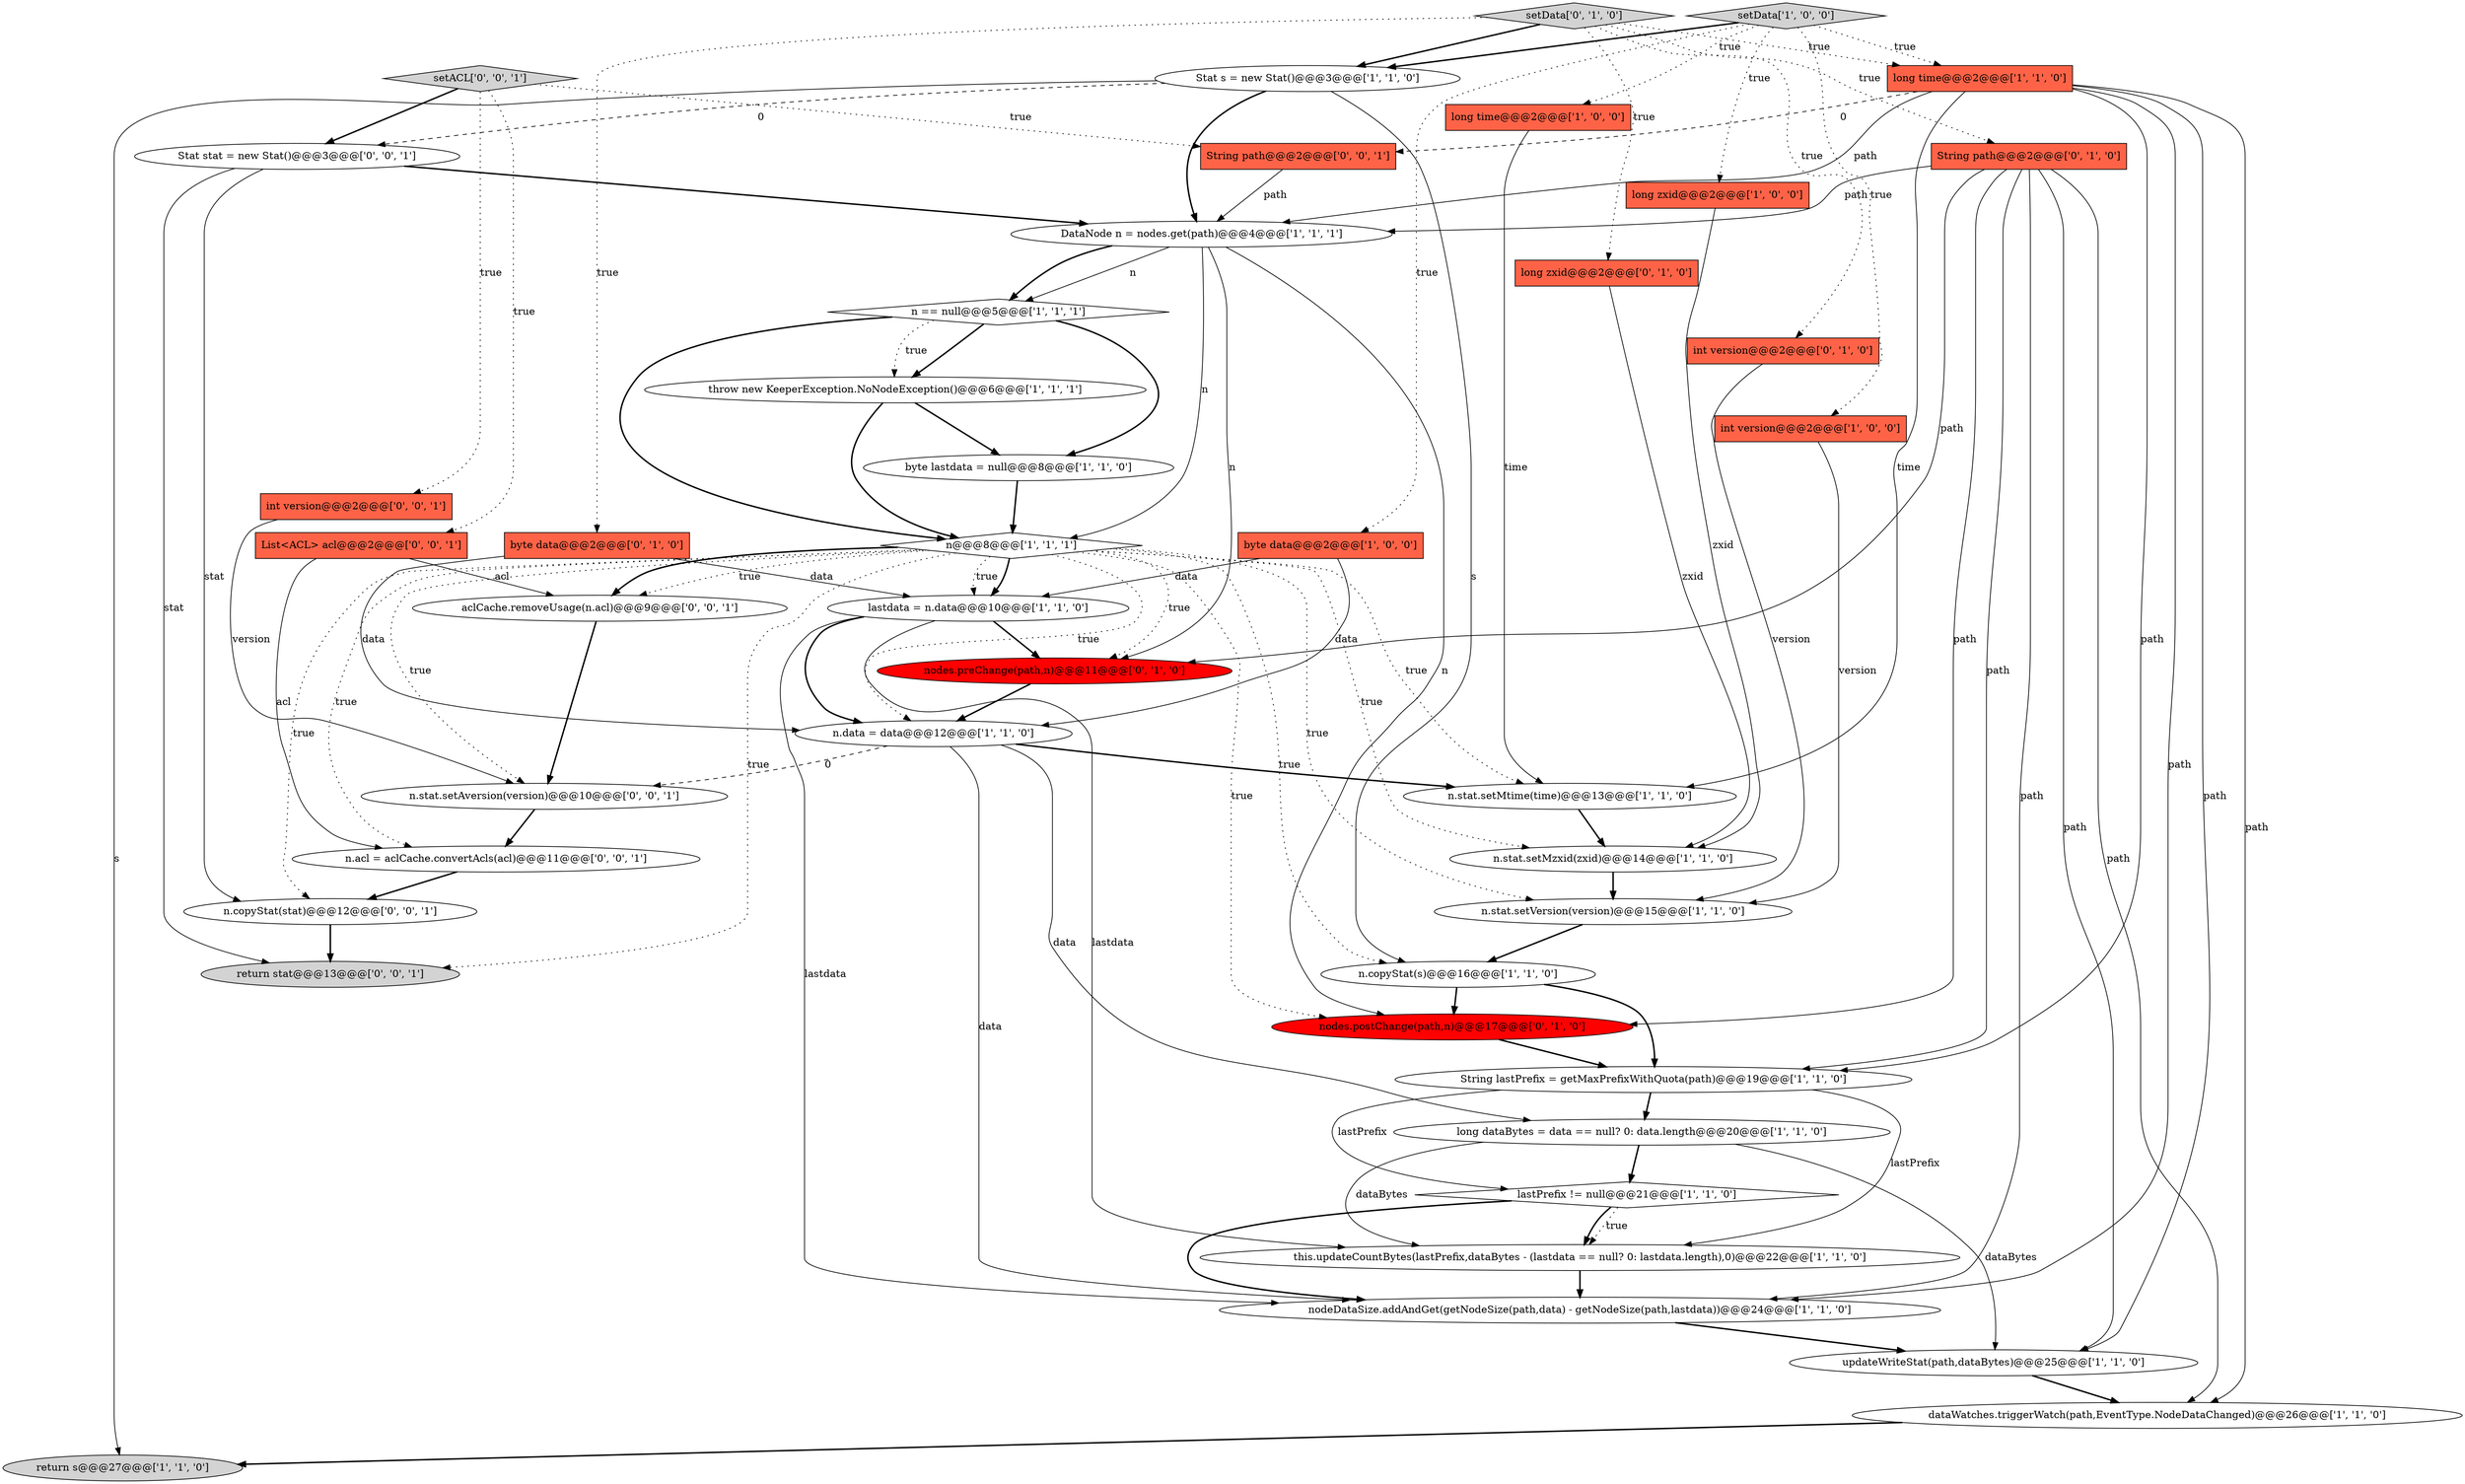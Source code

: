 digraph {
42 [style = filled, label = "Stat stat = new Stat()@@@3@@@['0', '0', '1']", fillcolor = white, shape = ellipse image = "AAA0AAABBB3BBB"];
19 [style = filled, label = "long time@@@2@@@['1', '1', '0']", fillcolor = tomato, shape = box image = "AAA0AAABBB1BBB"];
0 [style = filled, label = "Stat s = new Stat()@@@3@@@['1', '1', '0']", fillcolor = white, shape = ellipse image = "AAA0AAABBB1BBB"];
25 [style = filled, label = "updateWriteStat(path,dataBytes)@@@25@@@['1', '1', '0']", fillcolor = white, shape = ellipse image = "AAA0AAABBB1BBB"];
30 [style = filled, label = "long zxid@@@2@@@['0', '1', '0']", fillcolor = tomato, shape = box image = "AAA0AAABBB2BBB"];
13 [style = filled, label = "this.updateCountBytes(lastPrefix,dataBytes - (lastdata == null? 0: lastdata.length),0)@@@22@@@['1', '1', '0']", fillcolor = white, shape = ellipse image = "AAA0AAABBB1BBB"];
28 [style = filled, label = "int version@@@2@@@['0', '1', '0']", fillcolor = tomato, shape = box image = "AAA0AAABBB2BBB"];
1 [style = filled, label = "nodeDataSize.addAndGet(getNodeSize(path,data) - getNodeSize(path,lastdata))@@@24@@@['1', '1', '0']", fillcolor = white, shape = ellipse image = "AAA0AAABBB1BBB"];
5 [style = filled, label = "n.stat.setMtime(time)@@@13@@@['1', '1', '0']", fillcolor = white, shape = ellipse image = "AAA0AAABBB1BBB"];
15 [style = filled, label = "n.stat.setVersion(version)@@@15@@@['1', '1', '0']", fillcolor = white, shape = ellipse image = "AAA0AAABBB1BBB"];
27 [style = filled, label = "byte data@@@2@@@['0', '1', '0']", fillcolor = tomato, shape = box image = "AAA0AAABBB2BBB"];
20 [style = filled, label = "dataWatches.triggerWatch(path,EventType.NodeDataChanged)@@@26@@@['1', '1', '0']", fillcolor = white, shape = ellipse image = "AAA0AAABBB1BBB"];
23 [style = filled, label = "setData['1', '0', '0']", fillcolor = lightgray, shape = diamond image = "AAA0AAABBB1BBB"];
24 [style = filled, label = "return s@@@27@@@['1', '1', '0']", fillcolor = lightgray, shape = ellipse image = "AAA0AAABBB1BBB"];
33 [style = filled, label = "List<ACL> acl@@@2@@@['0', '0', '1']", fillcolor = tomato, shape = box image = "AAA0AAABBB3BBB"];
18 [style = filled, label = "lastPrefix != null@@@21@@@['1', '1', '0']", fillcolor = white, shape = diamond image = "AAA0AAABBB1BBB"];
39 [style = filled, label = "aclCache.removeUsage(n.acl)@@@9@@@['0', '0', '1']", fillcolor = white, shape = ellipse image = "AAA0AAABBB3BBB"];
35 [style = filled, label = "n.copyStat(stat)@@@12@@@['0', '0', '1']", fillcolor = white, shape = ellipse image = "AAA0AAABBB3BBB"];
12 [style = filled, label = "long time@@@2@@@['1', '0', '0']", fillcolor = tomato, shape = box image = "AAA0AAABBB1BBB"];
6 [style = filled, label = "n.stat.setMzxid(zxid)@@@14@@@['1', '1', '0']", fillcolor = white, shape = ellipse image = "AAA0AAABBB1BBB"];
2 [style = filled, label = "long zxid@@@2@@@['1', '0', '0']", fillcolor = tomato, shape = box image = "AAA0AAABBB1BBB"];
7 [style = filled, label = "long dataBytes = data == null? 0: data.length@@@20@@@['1', '1', '0']", fillcolor = white, shape = ellipse image = "AAA0AAABBB1BBB"];
4 [style = filled, label = "byte data@@@2@@@['1', '0', '0']", fillcolor = tomato, shape = box image = "AAA0AAABBB1BBB"];
3 [style = filled, label = "n@@@8@@@['1', '1', '1']", fillcolor = white, shape = diamond image = "AAA0AAABBB1BBB"];
21 [style = filled, label = "String lastPrefix = getMaxPrefixWithQuota(path)@@@19@@@['1', '1', '0']", fillcolor = white, shape = ellipse image = "AAA0AAABBB1BBB"];
37 [style = filled, label = "setACL['0', '0', '1']", fillcolor = lightgray, shape = diamond image = "AAA0AAABBB3BBB"];
26 [style = filled, label = "nodes.preChange(path,n)@@@11@@@['0', '1', '0']", fillcolor = red, shape = ellipse image = "AAA1AAABBB2BBB"];
32 [style = filled, label = "setData['0', '1', '0']", fillcolor = lightgray, shape = diamond image = "AAA0AAABBB2BBB"];
40 [style = filled, label = "n.stat.setAversion(version)@@@10@@@['0', '0', '1']", fillcolor = white, shape = ellipse image = "AAA0AAABBB3BBB"];
41 [style = filled, label = "return stat@@@13@@@['0', '0', '1']", fillcolor = lightgray, shape = ellipse image = "AAA0AAABBB3BBB"];
34 [style = filled, label = "n.acl = aclCache.convertAcls(acl)@@@11@@@['0', '0', '1']", fillcolor = white, shape = ellipse image = "AAA0AAABBB3BBB"];
22 [style = filled, label = "n.data = data@@@12@@@['1', '1', '0']", fillcolor = white, shape = ellipse image = "AAA0AAABBB1BBB"];
11 [style = filled, label = "lastdata = n.data@@@10@@@['1', '1', '0']", fillcolor = white, shape = ellipse image = "AAA0AAABBB1BBB"];
29 [style = filled, label = "nodes.postChange(path,n)@@@17@@@['0', '1', '0']", fillcolor = red, shape = ellipse image = "AAA1AAABBB2BBB"];
8 [style = filled, label = "n.copyStat(s)@@@16@@@['1', '1', '0']", fillcolor = white, shape = ellipse image = "AAA0AAABBB1BBB"];
9 [style = filled, label = "n == null@@@5@@@['1', '1', '1']", fillcolor = white, shape = diamond image = "AAA0AAABBB1BBB"];
14 [style = filled, label = "int version@@@2@@@['1', '0', '0']", fillcolor = tomato, shape = box image = "AAA0AAABBB1BBB"];
31 [style = filled, label = "String path@@@2@@@['0', '1', '0']", fillcolor = tomato, shape = box image = "AAA0AAABBB2BBB"];
36 [style = filled, label = "int version@@@2@@@['0', '0', '1']", fillcolor = tomato, shape = box image = "AAA0AAABBB3BBB"];
17 [style = filled, label = "DataNode n = nodes.get(path)@@@4@@@['1', '1', '1']", fillcolor = white, shape = ellipse image = "AAA0AAABBB1BBB"];
38 [style = filled, label = "String path@@@2@@@['0', '0', '1']", fillcolor = tomato, shape = box image = "AAA0AAABBB3BBB"];
16 [style = filled, label = "throw new KeeperException.NoNodeException()@@@6@@@['1', '1', '1']", fillcolor = white, shape = ellipse image = "AAA0AAABBB1BBB"];
10 [style = filled, label = "byte lastdata = null@@@8@@@['1', '1', '0']", fillcolor = white, shape = ellipse image = "AAA0AAABBB1BBB"];
32->28 [style = dotted, label="true"];
17->9 [style = solid, label="n"];
35->41 [style = bold, label=""];
17->9 [style = bold, label=""];
31->29 [style = solid, label="path"];
32->0 [style = bold, label=""];
27->22 [style = solid, label="data"];
28->15 [style = solid, label="version"];
2->6 [style = solid, label="zxid"];
17->29 [style = solid, label="n"];
9->10 [style = bold, label=""];
3->35 [style = dotted, label="true"];
3->6 [style = dotted, label="true"];
3->40 [style = dotted, label="true"];
9->16 [style = bold, label=""];
13->1 [style = bold, label=""];
26->22 [style = bold, label=""];
3->34 [style = dotted, label="true"];
33->34 [style = solid, label="acl"];
21->18 [style = solid, label="lastPrefix"];
37->38 [style = dotted, label="true"];
19->38 [style = dashed, label="0"];
23->4 [style = dotted, label="true"];
3->41 [style = dotted, label="true"];
0->42 [style = dashed, label="0"];
17->26 [style = solid, label="n"];
38->17 [style = solid, label="path"];
32->30 [style = dotted, label="true"];
17->3 [style = solid, label="n"];
37->36 [style = dotted, label="true"];
3->39 [style = bold, label=""];
30->6 [style = solid, label="zxid"];
18->13 [style = dotted, label="true"];
16->3 [style = bold, label=""];
3->29 [style = dotted, label="true"];
0->17 [style = bold, label=""];
3->11 [style = bold, label=""];
3->26 [style = dotted, label="true"];
31->25 [style = solid, label="path"];
40->34 [style = bold, label=""];
19->1 [style = solid, label="path"];
23->19 [style = dotted, label="true"];
22->5 [style = bold, label=""];
23->2 [style = dotted, label="true"];
23->14 [style = dotted, label="true"];
3->5 [style = dotted, label="true"];
31->17 [style = solid, label="path"];
5->6 [style = bold, label=""];
18->1 [style = bold, label=""];
36->40 [style = solid, label="version"];
0->24 [style = solid, label="s"];
11->1 [style = solid, label="lastdata"];
21->7 [style = bold, label=""];
12->5 [style = solid, label="time"];
34->35 [style = bold, label=""];
32->31 [style = dotted, label="true"];
11->26 [style = bold, label=""];
19->20 [style = solid, label="path"];
31->20 [style = solid, label="path"];
4->11 [style = solid, label="data"];
42->35 [style = solid, label="stat"];
22->7 [style = solid, label="data"];
23->0 [style = bold, label=""];
31->1 [style = solid, label="path"];
29->21 [style = bold, label=""];
14->15 [style = solid, label="version"];
6->15 [style = bold, label=""];
21->13 [style = solid, label="lastPrefix"];
19->21 [style = solid, label="path"];
22->1 [style = solid, label="data"];
25->20 [style = bold, label=""];
39->40 [style = bold, label=""];
31->21 [style = solid, label="path"];
3->15 [style = dotted, label="true"];
4->22 [style = solid, label="data"];
11->22 [style = bold, label=""];
7->18 [style = bold, label=""];
9->3 [style = bold, label=""];
9->16 [style = dotted, label="true"];
19->17 [style = solid, label="path"];
1->25 [style = bold, label=""];
15->8 [style = bold, label=""];
37->42 [style = bold, label=""];
7->13 [style = solid, label="dataBytes"];
3->11 [style = dotted, label="true"];
37->33 [style = dotted, label="true"];
22->40 [style = dashed, label="0"];
16->10 [style = bold, label=""];
42->17 [style = bold, label=""];
27->11 [style = solid, label="data"];
10->3 [style = bold, label=""];
19->25 [style = solid, label="path"];
32->27 [style = dotted, label="true"];
0->8 [style = solid, label="s"];
7->25 [style = solid, label="dataBytes"];
3->39 [style = dotted, label="true"];
11->13 [style = solid, label="lastdata"];
3->22 [style = dotted, label="true"];
18->13 [style = bold, label=""];
8->21 [style = bold, label=""];
19->5 [style = solid, label="time"];
33->39 [style = solid, label="acl"];
31->26 [style = solid, label="path"];
23->12 [style = dotted, label="true"];
20->24 [style = bold, label=""];
3->8 [style = dotted, label="true"];
42->41 [style = solid, label="stat"];
8->29 [style = bold, label=""];
32->19 [style = dotted, label="true"];
}

